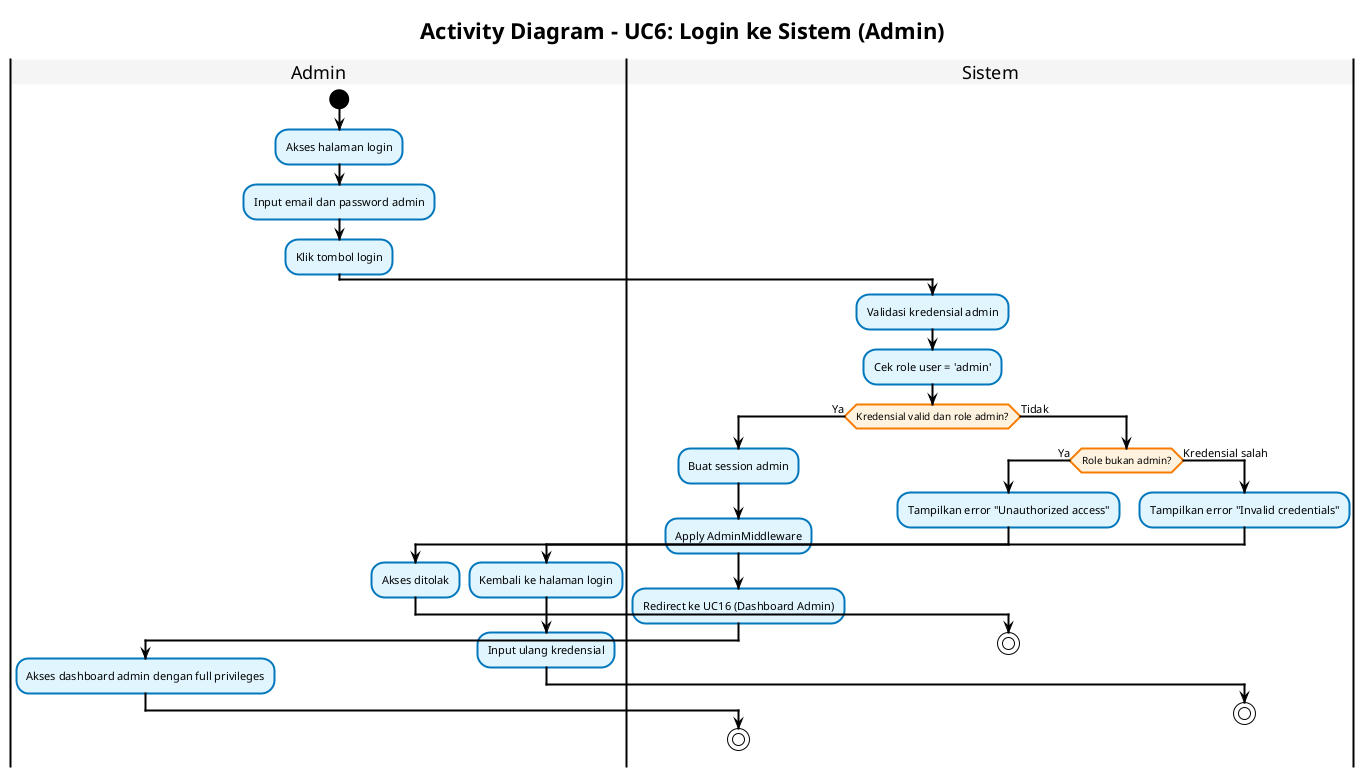 @startuml

!theme plain
skinparam backgroundColor white
skinparam shadowing false
skinparam handwritten false

' Styling untuk swimlane yang rapi
skinparam activity {
    BackgroundColor #E1F5FE
    BorderColor #0277BD
    BorderThickness 2
    FontSize 11
}

skinparam activityDiamond {
    BackgroundColor #FFF3E0
    BorderColor #F57C00
    BorderThickness 2
    FontSize 10
}

skinparam activityStart {
    Color black
}

skinparam activityEnd {
    Color black
}

skinparam arrow {
    Color black
    Thickness 2
}

skinparam swimlane {
    BorderColor black
    BorderThickness 2
    TitleBackgroundColor #F5F5F5
}

skinparam linetype ortho
skinparam nodesep 20
skinparam ranksep 30

title **Activity Diagram - UC6: Login ke Sistem (Admin)**

|Admin|
start
:Akses halaman login;
:Input email dan password admin;
:Klik tombol login;

|Sistem|
:Validasi kredensial admin;
:Cek role user = 'admin';
if (Kredensial valid dan role admin?) then (Ya)
  :Buat session admin;
  :Apply AdminMiddleware;
  :Redirect ke UC16 (Dashboard Admin);

  |Admin|
  :Akses dashboard admin dengan full privileges;

  |Sistem|
  stop
else (Tidak)
  if (Role bukan admin?) then (Ya)
    :Tampilkan error "Unauthorized access";

    |Admin|
    :Akses ditolak;

    |Sistem|
    stop
  else (Kredensial salah)
    :Tampilkan error "Invalid credentials";

    |Admin|
    :Kembali ke halaman login;
    :Input ulang kredensial;

    |Sistem|
    stop
  endif
endif

@enduml
